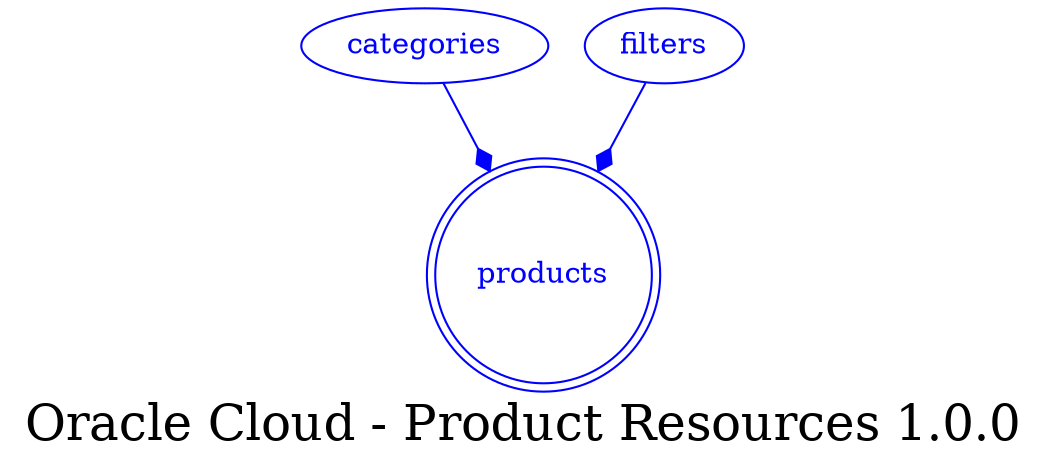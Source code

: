 digraph LexiconGraph {
graph[label="Oracle Cloud - Product Resources 1.0.0", fontsize=24]
splines=true
"products" [color=blue, fontcolor=blue, shape=doublecircle]
"categories" -> "products" [color=blue, fontcolor=blue, arrowhead=diamond, arrowtail=none]
"categories" [color=blue, fontcolor=blue, shape=ellipse]
"filters" -> "products" [color=blue, fontcolor=blue, arrowhead=diamond, arrowtail=none]
"filters" [color=blue, fontcolor=blue, shape=ellipse]
}
